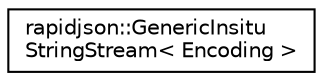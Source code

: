 digraph "Graphical Class Hierarchy"
{
 // INTERACTIVE_SVG=YES
 // LATEX_PDF_SIZE
  edge [fontname="Helvetica",fontsize="10",labelfontname="Helvetica",labelfontsize="10"];
  node [fontname="Helvetica",fontsize="10",shape=record];
  rankdir="LR";
  Node0 [label="rapidjson::GenericInsitu\lStringStream\< Encoding \>",height=0.2,width=0.4,color="black", fillcolor="white", style="filled",URL="$structrapidjson_1_1_generic_insitu_string_stream.html",tooltip="A read-write string stream."];
}
